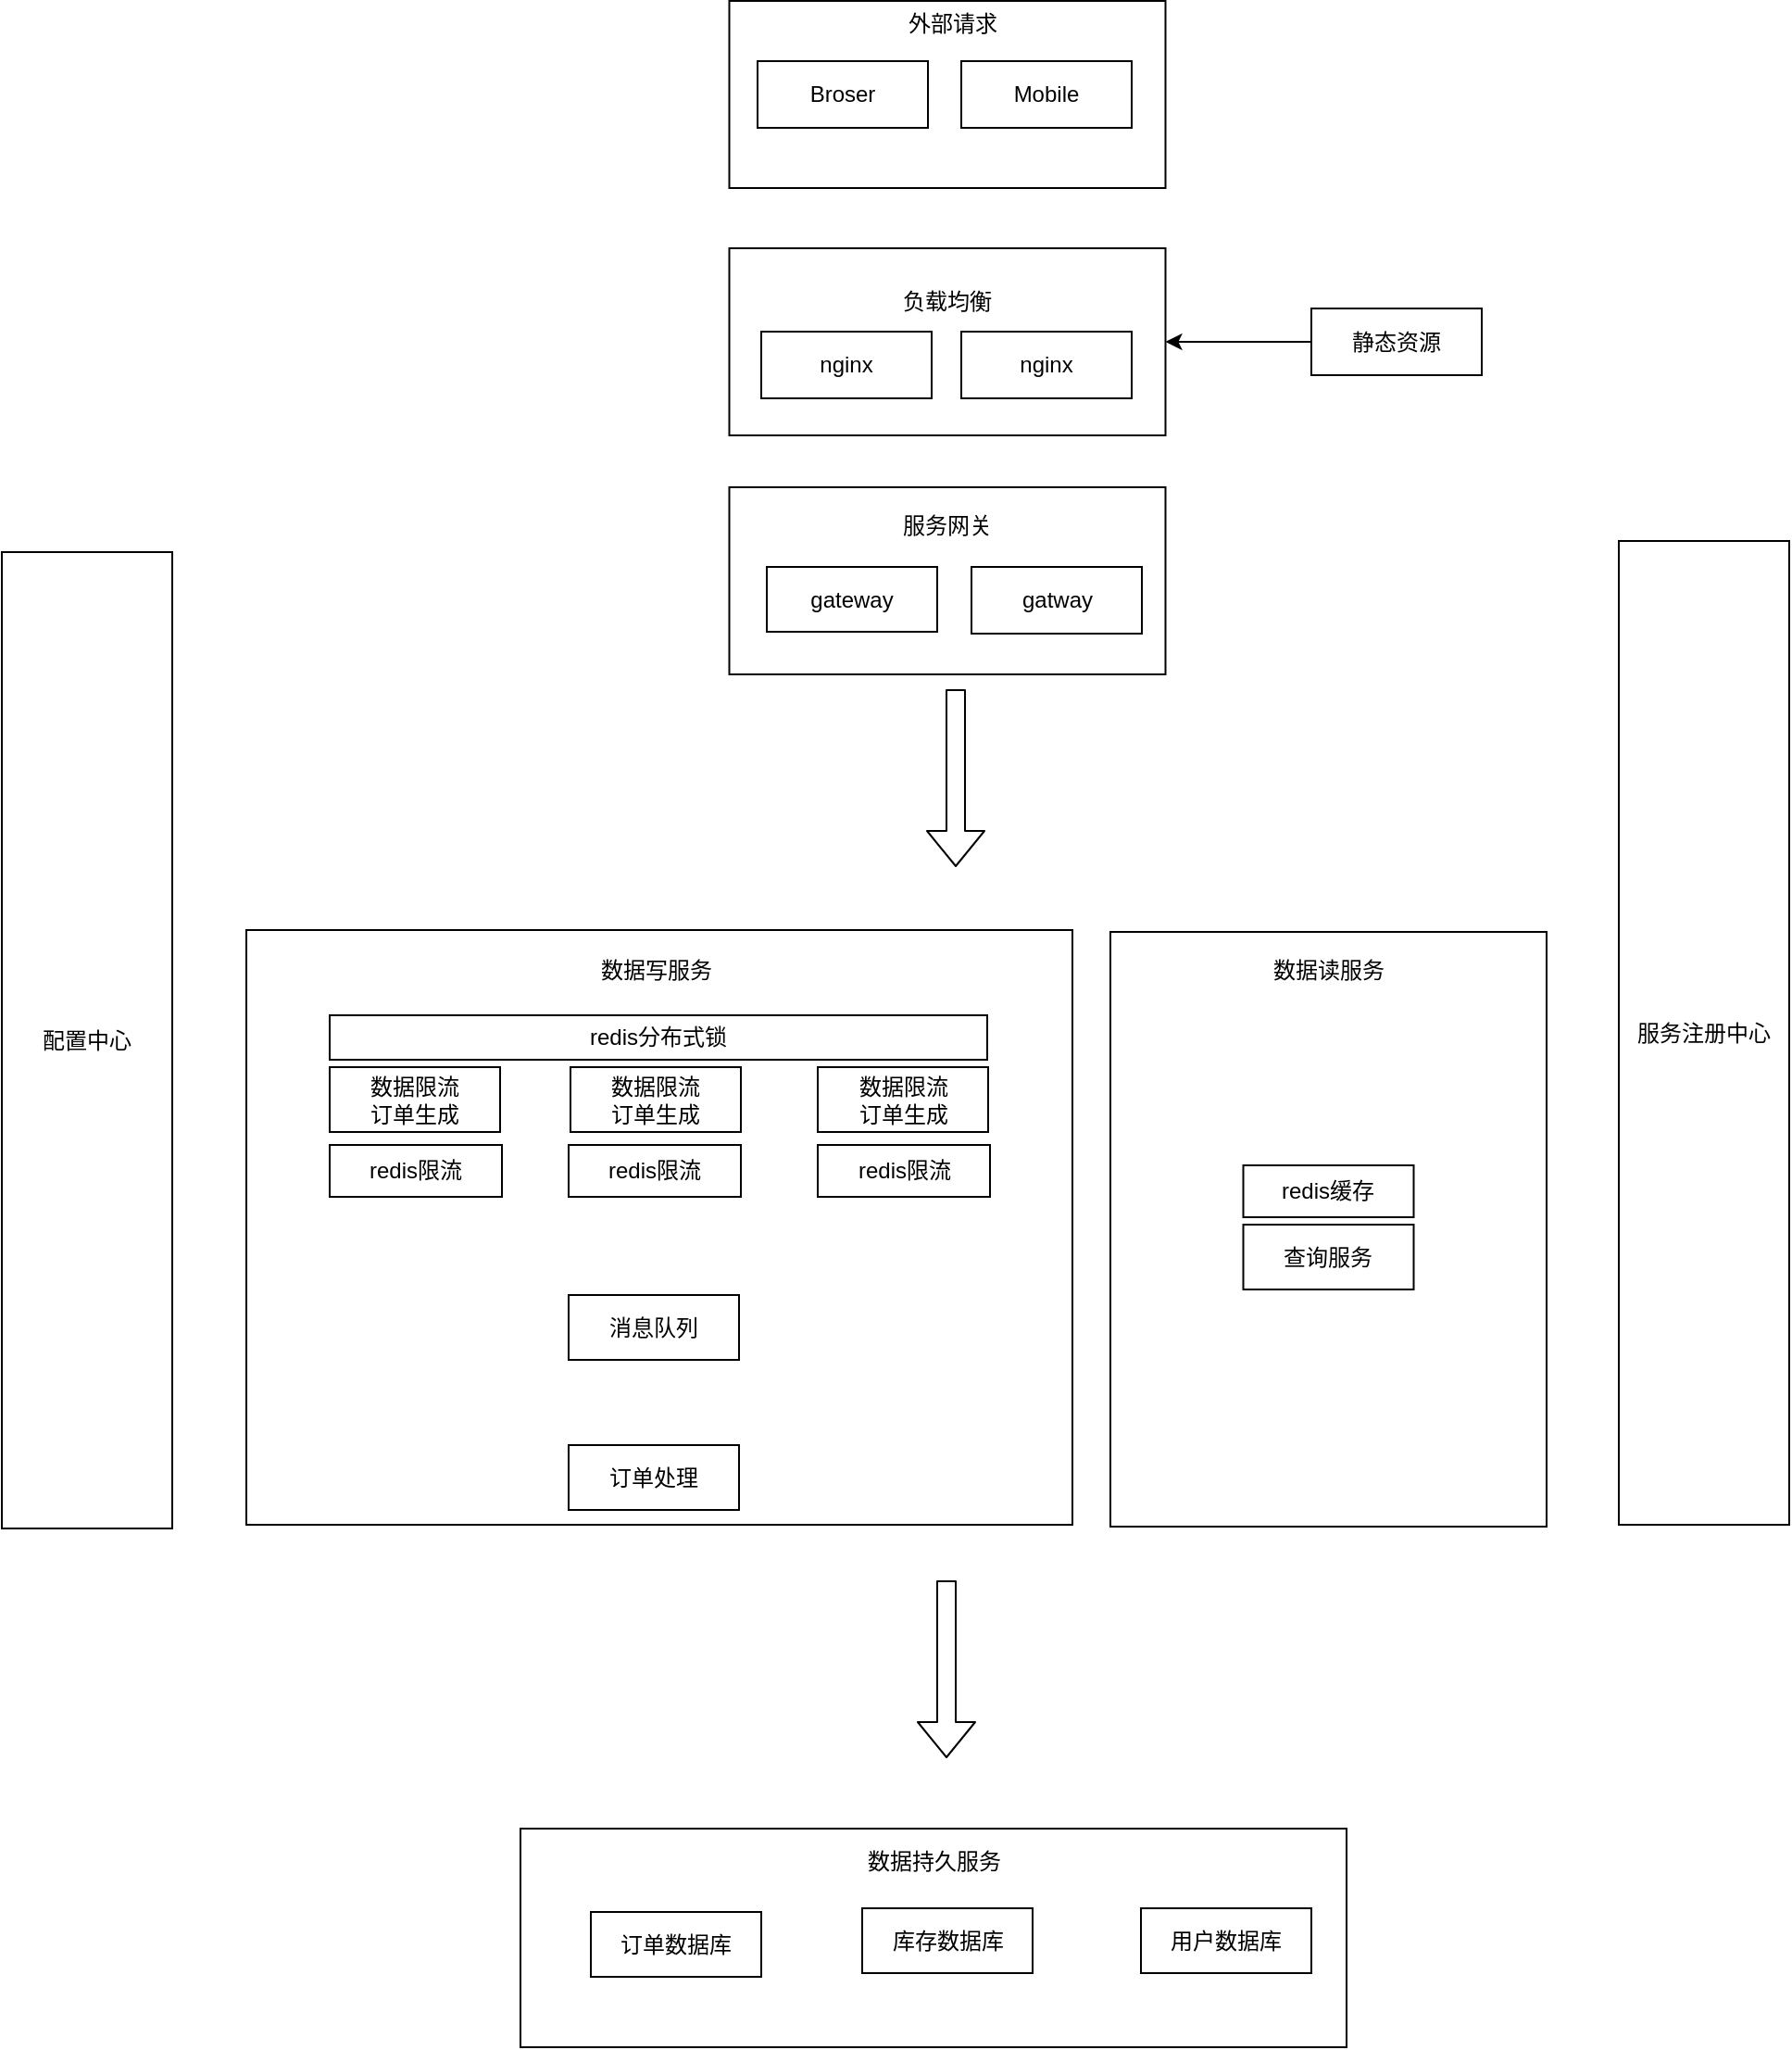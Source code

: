 <mxfile>
    <diagram id="n4HT13bprrTmOp3G2ozL" name="Page-1">
        <mxGraphModel dx="1964" dy="790" grid="0" gridSize="10" guides="1" tooltips="1" connect="1" arrows="1" fold="1" page="1" pageScale="1" pageWidth="827" pageHeight="1169" background="#ffffff" math="0" shadow="0">
            <root>
                <mxCell id="0"/>
                <mxCell id="1" parent="0"/>
                <mxCell id="71" value="" style="rounded=0;whiteSpace=wrap;html=1;fillColor=none;strokeColor=#000000;fontColor=#000000;" vertex="1" parent="1">
                    <mxGeometry x="272.75" y="267" width="235.5" height="101" as="geometry"/>
                </mxCell>
                <mxCell id="69" value="" style="rounded=0;whiteSpace=wrap;html=1;fillColor=none;strokeColor=#000000;fontColor=#000000;" vertex="1" parent="1">
                    <mxGeometry x="272.75" y="138" width="235.5" height="101" as="geometry"/>
                </mxCell>
                <mxCell id="62" value="" style="rounded=0;whiteSpace=wrap;html=1;fillColor=none;strokeColor=#000000;fontColor=#000000;" vertex="1" parent="1">
                    <mxGeometry x="478.5" y="507" width="235.5" height="321" as="geometry"/>
                </mxCell>
                <mxCell id="61" value="" style="rounded=0;whiteSpace=wrap;html=1;fillColor=none;strokeColor=#000000;fontColor=#000000;" vertex="1" parent="1">
                    <mxGeometry x="12" y="506" width="446" height="321" as="geometry"/>
                </mxCell>
                <mxCell id="2" value="Broser" style="rounded=0;whiteSpace=wrap;html=1;fillColor=none;strokeColor=#000000;fontColor=#000000;" parent="1" vertex="1">
                    <mxGeometry x="288" y="37" width="92" height="36" as="geometry"/>
                </mxCell>
                <mxCell id="5" value="Mobile" style="rounded=0;whiteSpace=wrap;html=1;fillColor=none;strokeColor=#000000;fontColor=#000000;" parent="1" vertex="1">
                    <mxGeometry x="398" y="37" width="92" height="36" as="geometry"/>
                </mxCell>
                <mxCell id="9" value="nginx" style="rounded=0;whiteSpace=wrap;html=1;fillColor=none;strokeColor=#000000;fontColor=#000000;" parent="1" vertex="1">
                    <mxGeometry x="290" y="183" width="92" height="36" as="geometry"/>
                </mxCell>
                <mxCell id="16" value="外部请求" style="text;html=1;strokeColor=none;fillColor=none;align=center;verticalAlign=middle;whiteSpace=wrap;rounded=0;fontColor=#000000;" parent="1" vertex="1">
                    <mxGeometry x="365.5" y="7" width="55" height="20" as="geometry"/>
                </mxCell>
                <mxCell id="73" style="edgeStyle=none;html=1;exitX=0;exitY=0.5;exitDx=0;exitDy=0;entryX=1;entryY=0.5;entryDx=0;entryDy=0;fontColor=#000000;strokeColor=#000000;" edge="1" parent="1" source="20" target="69">
                    <mxGeometry relative="1" as="geometry"/>
                </mxCell>
                <mxCell id="20" value="静态资源" style="rounded=0;whiteSpace=wrap;html=1;fillColor=none;strokeColor=#000000;fontColor=#000000;" parent="1" vertex="1">
                    <mxGeometry x="587" y="170.5" width="92" height="36" as="geometry"/>
                </mxCell>
                <mxCell id="26" value="gateway" style="rounded=0;whiteSpace=wrap;html=1;fillColor=none;strokeColor=#000000;fontColor=#000000;" parent="1" vertex="1">
                    <mxGeometry x="293" y="310" width="92" height="35" as="geometry"/>
                </mxCell>
                <mxCell id="27" value="gatway" style="rounded=0;whiteSpace=wrap;html=1;fillColor=none;strokeColor=#000000;fontColor=#000000;" parent="1" vertex="1">
                    <mxGeometry x="403.5" y="310" width="92" height="36" as="geometry"/>
                </mxCell>
                <mxCell id="30" value="服务注册中心" style="rounded=0;whiteSpace=wrap;html=1;fillColor=none;strokeColor=#000000;fontColor=#000000;" parent="1" vertex="1">
                    <mxGeometry x="753" y="296" width="92" height="531" as="geometry"/>
                </mxCell>
                <mxCell id="31" value="配置中心" style="rounded=0;whiteSpace=wrap;html=1;fillColor=none;strokeColor=#000000;fontColor=#000000;" parent="1" vertex="1">
                    <mxGeometry x="-120" y="302" width="92" height="527" as="geometry"/>
                </mxCell>
                <mxCell id="39" value="数据限流&lt;br&gt;订单生成" style="rounded=0;whiteSpace=wrap;html=1;fillColor=none;strokeColor=#000000;fontColor=#000000;" parent="1" vertex="1">
                    <mxGeometry x="57" y="580" width="92" height="35" as="geometry"/>
                </mxCell>
                <mxCell id="41" value="数据限流&lt;br&gt;订单生成" style="rounded=0;whiteSpace=wrap;html=1;fillColor=none;strokeColor=#000000;fontColor=#000000;" parent="1" vertex="1">
                    <mxGeometry x="320.5" y="580" width="92" height="35" as="geometry"/>
                </mxCell>
                <mxCell id="42" value="数据限流&lt;br&gt;订单生成" style="rounded=0;whiteSpace=wrap;html=1;fillColor=none;strokeColor=#000000;fontColor=#000000;" parent="1" vertex="1">
                    <mxGeometry x="187" y="580" width="92" height="35" as="geometry"/>
                </mxCell>
                <mxCell id="43" value="消息队列" style="rounded=0;whiteSpace=wrap;html=1;fillColor=none;strokeColor=#000000;fontColor=#000000;" parent="1" vertex="1">
                    <mxGeometry x="186" y="703" width="92" height="35" as="geometry"/>
                </mxCell>
                <mxCell id="44" value="订单处理" style="rounded=0;whiteSpace=wrap;html=1;fillColor=none;strokeColor=#000000;fontColor=#000000;" parent="1" vertex="1">
                    <mxGeometry x="186" y="784" width="92" height="35" as="geometry"/>
                </mxCell>
                <mxCell id="45" value="订单数据库&lt;span style=&quot;color: rgba(0 , 0 , 0 , 0) ; font-family: monospace ; font-size: 0px&quot;&gt;%3CmxGraphModel%3E%3Croot%3E%3CmxCell%20id%3D%220%22%2F%3E%3CmxCell%20id%3D%221%22%20parent%3D%220%22%2F%3E%3CmxCell%20id%3D%222%22%20value%3D%22%E8%AE%A2%E5%8D%95%E5%A4%84%E7%90%86%E6%9C%8D%E5%8A%A1%22%20style%3D%22rounded%3D0%3BwhiteSpace%3Dwrap%3Bhtml%3D1%3BfillColor%3Dnone%3BstrokeColor%3D%23000000%3BfontColor%3D%23000000%3B%22%20vertex%3D%221%22%20parent%3D%221%22%3E%3CmxGeometry%20x%3D%22386.5%22%20y%3D%22781%22%20width%3D%2292%22%20height%3D%2235%22%20as%3D%22geometry%22%2F%3E%3C%2FmxCell%3E%3C%2Froot%3E%3C%2FmxGraphModel%3E&lt;/span&gt;" style="rounded=0;whiteSpace=wrap;html=1;fillColor=none;strokeColor=#000000;fontColor=#000000;" parent="1" vertex="1">
                    <mxGeometry x="198" y="1036" width="92" height="35" as="geometry"/>
                </mxCell>
                <mxCell id="46" value="库存数据库" style="rounded=0;whiteSpace=wrap;html=1;fillColor=none;strokeColor=#000000;fontColor=#000000;" parent="1" vertex="1">
                    <mxGeometry x="344.5" y="1034" width="92" height="35" as="geometry"/>
                </mxCell>
                <mxCell id="47" value="用户数据库" style="rounded=0;whiteSpace=wrap;html=1;fillColor=none;strokeColor=#000000;fontColor=#000000;" parent="1" vertex="1">
                    <mxGeometry x="495" y="1034" width="92" height="35" as="geometry"/>
                </mxCell>
                <mxCell id="49" value="redis分布式锁" style="rounded=0;whiteSpace=wrap;html=1;fontColor=#000000;strokeColor=#000000;fillColor=none;" parent="1" vertex="1">
                    <mxGeometry x="57" y="552" width="355" height="24" as="geometry"/>
                </mxCell>
                <mxCell id="50" value="redis限流" style="rounded=0;whiteSpace=wrap;html=1;fontColor=#000000;strokeColor=#000000;fillColor=none;" parent="1" vertex="1">
                    <mxGeometry x="57" y="622" width="93" height="28" as="geometry"/>
                </mxCell>
                <mxCell id="52" value="redis限流" style="rounded=0;whiteSpace=wrap;html=1;fontColor=#000000;strokeColor=#000000;fillColor=none;" parent="1" vertex="1">
                    <mxGeometry x="186" y="622" width="93" height="28" as="geometry"/>
                </mxCell>
                <mxCell id="53" value="redis限流" style="rounded=0;whiteSpace=wrap;html=1;fontColor=#000000;strokeColor=#000000;fillColor=none;" parent="1" vertex="1">
                    <mxGeometry x="320.5" y="622" width="93" height="28" as="geometry"/>
                </mxCell>
                <mxCell id="55" value="查询服务" style="rounded=0;whiteSpace=wrap;html=1;fillColor=none;strokeColor=#000000;fontColor=#000000;" vertex="1" parent="1">
                    <mxGeometry x="550.25" y="665" width="92" height="35" as="geometry"/>
                </mxCell>
                <mxCell id="56" value="redis缓存" style="rounded=0;whiteSpace=wrap;html=1;fontColor=#000000;strokeColor=#000000;fillColor=none;" vertex="1" parent="1">
                    <mxGeometry x="550.25" y="633" width="92" height="28" as="geometry"/>
                </mxCell>
                <mxCell id="59" value="" style="shape=flexArrow;endArrow=classic;html=1;fontColor=#000000;strokeColor=#000000;" edge="1" parent="1">
                    <mxGeometry width="50" height="50" relative="1" as="geometry">
                        <mxPoint x="395" y="376" as="sourcePoint"/>
                        <mxPoint x="395" y="472" as="targetPoint"/>
                    </mxGeometry>
                </mxCell>
                <mxCell id="63" value="" style="rounded=0;whiteSpace=wrap;html=1;fillColor=none;strokeColor=#000000;fontColor=#000000;" vertex="1" parent="1">
                    <mxGeometry x="160" y="991" width="446" height="118" as="geometry"/>
                </mxCell>
                <mxCell id="64" value="数据写服务" style="text;html=1;strokeColor=none;fillColor=none;align=center;verticalAlign=middle;whiteSpace=wrap;rounded=0;fontColor=#000000;" vertex="1" parent="1">
                    <mxGeometry x="175.5" y="518" width="115" height="20" as="geometry"/>
                </mxCell>
                <mxCell id="65" value="数据读服务&lt;span style=&quot;color: rgba(0 , 0 , 0 , 0) ; font-family: monospace ; font-size: 0px&quot;&gt;%3CmxGraphModel%3E%3Croot%3E%3CmxCell%20id%3D%220%22%2F%3E%3CmxCell%20id%3D%221%22%20parent%3D%220%22%2F%3E%3CmxCell%20id%3D%222%22%20value%3D%22%E6%95%B0%E6%8D%AE%E5%86%99%E6%9C%8D%E5%8A%A1%22%20style%3D%22text%3Bhtml%3D1%3BstrokeColor%3Dnone%3BfillColor%3Dnone%3Balign%3Dcenter%3BverticalAlign%3Dmiddle%3BwhiteSpace%3Dwrap%3Brounded%3D0%3BfontColor%3D%23000000%3B%22%20vertex%3D%221%22%20parent%3D%221%22%3E%3CmxGeometry%20x%3D%22175.5%22%20y%3D%22518%22%20width%3D%22115%22%20height%3D%2220%22%20as%3D%22geometry%22%2F%3E%3C%2FmxCell%3E%3C%2Froot%3E%3C%2FmxGraphModel%3E&lt;/span&gt;" style="text;html=1;strokeColor=none;fillColor=none;align=center;verticalAlign=middle;whiteSpace=wrap;rounded=0;fontColor=#000000;" vertex="1" parent="1">
                    <mxGeometry x="538.75" y="518" width="115" height="20" as="geometry"/>
                </mxCell>
                <mxCell id="66" value="数据持久服务" style="text;html=1;strokeColor=none;fillColor=none;align=center;verticalAlign=middle;whiteSpace=wrap;rounded=0;fontColor=#000000;" vertex="1" parent="1">
                    <mxGeometry x="325.5" y="999" width="115" height="20" as="geometry"/>
                </mxCell>
                <mxCell id="67" value="" style="shape=flexArrow;endArrow=classic;html=1;fontColor=#000000;strokeColor=#000000;" edge="1" parent="1">
                    <mxGeometry width="50" height="50" relative="1" as="geometry">
                        <mxPoint x="390" y="857" as="sourcePoint"/>
                        <mxPoint x="390" y="953" as="targetPoint"/>
                    </mxGeometry>
                </mxCell>
                <mxCell id="68" value="nginx" style="rounded=0;whiteSpace=wrap;html=1;fillColor=none;strokeColor=#000000;fontColor=#000000;" vertex="1" parent="1">
                    <mxGeometry x="398" y="183" width="92" height="36" as="geometry"/>
                </mxCell>
                <mxCell id="70" value="负载均衡" style="text;html=1;strokeColor=none;fillColor=none;align=center;verticalAlign=middle;whiteSpace=wrap;rounded=0;fontColor=#000000;" vertex="1" parent="1">
                    <mxGeometry x="333" y="157" width="115" height="20" as="geometry"/>
                </mxCell>
                <mxCell id="72" value="" style="rounded=0;whiteSpace=wrap;html=1;fillColor=none;strokeColor=#000000;fontColor=#000000;" vertex="1" parent="1">
                    <mxGeometry x="272.75" y="4.5" width="235.5" height="101" as="geometry"/>
                </mxCell>
                <mxCell id="75" value="服务网关" style="text;html=1;strokeColor=none;fillColor=none;align=center;verticalAlign=middle;whiteSpace=wrap;rounded=0;fontColor=#000000;" vertex="1" parent="1">
                    <mxGeometry x="333" y="278" width="115" height="20" as="geometry"/>
                </mxCell>
            </root>
        </mxGraphModel>
    </diagram>
</mxfile>